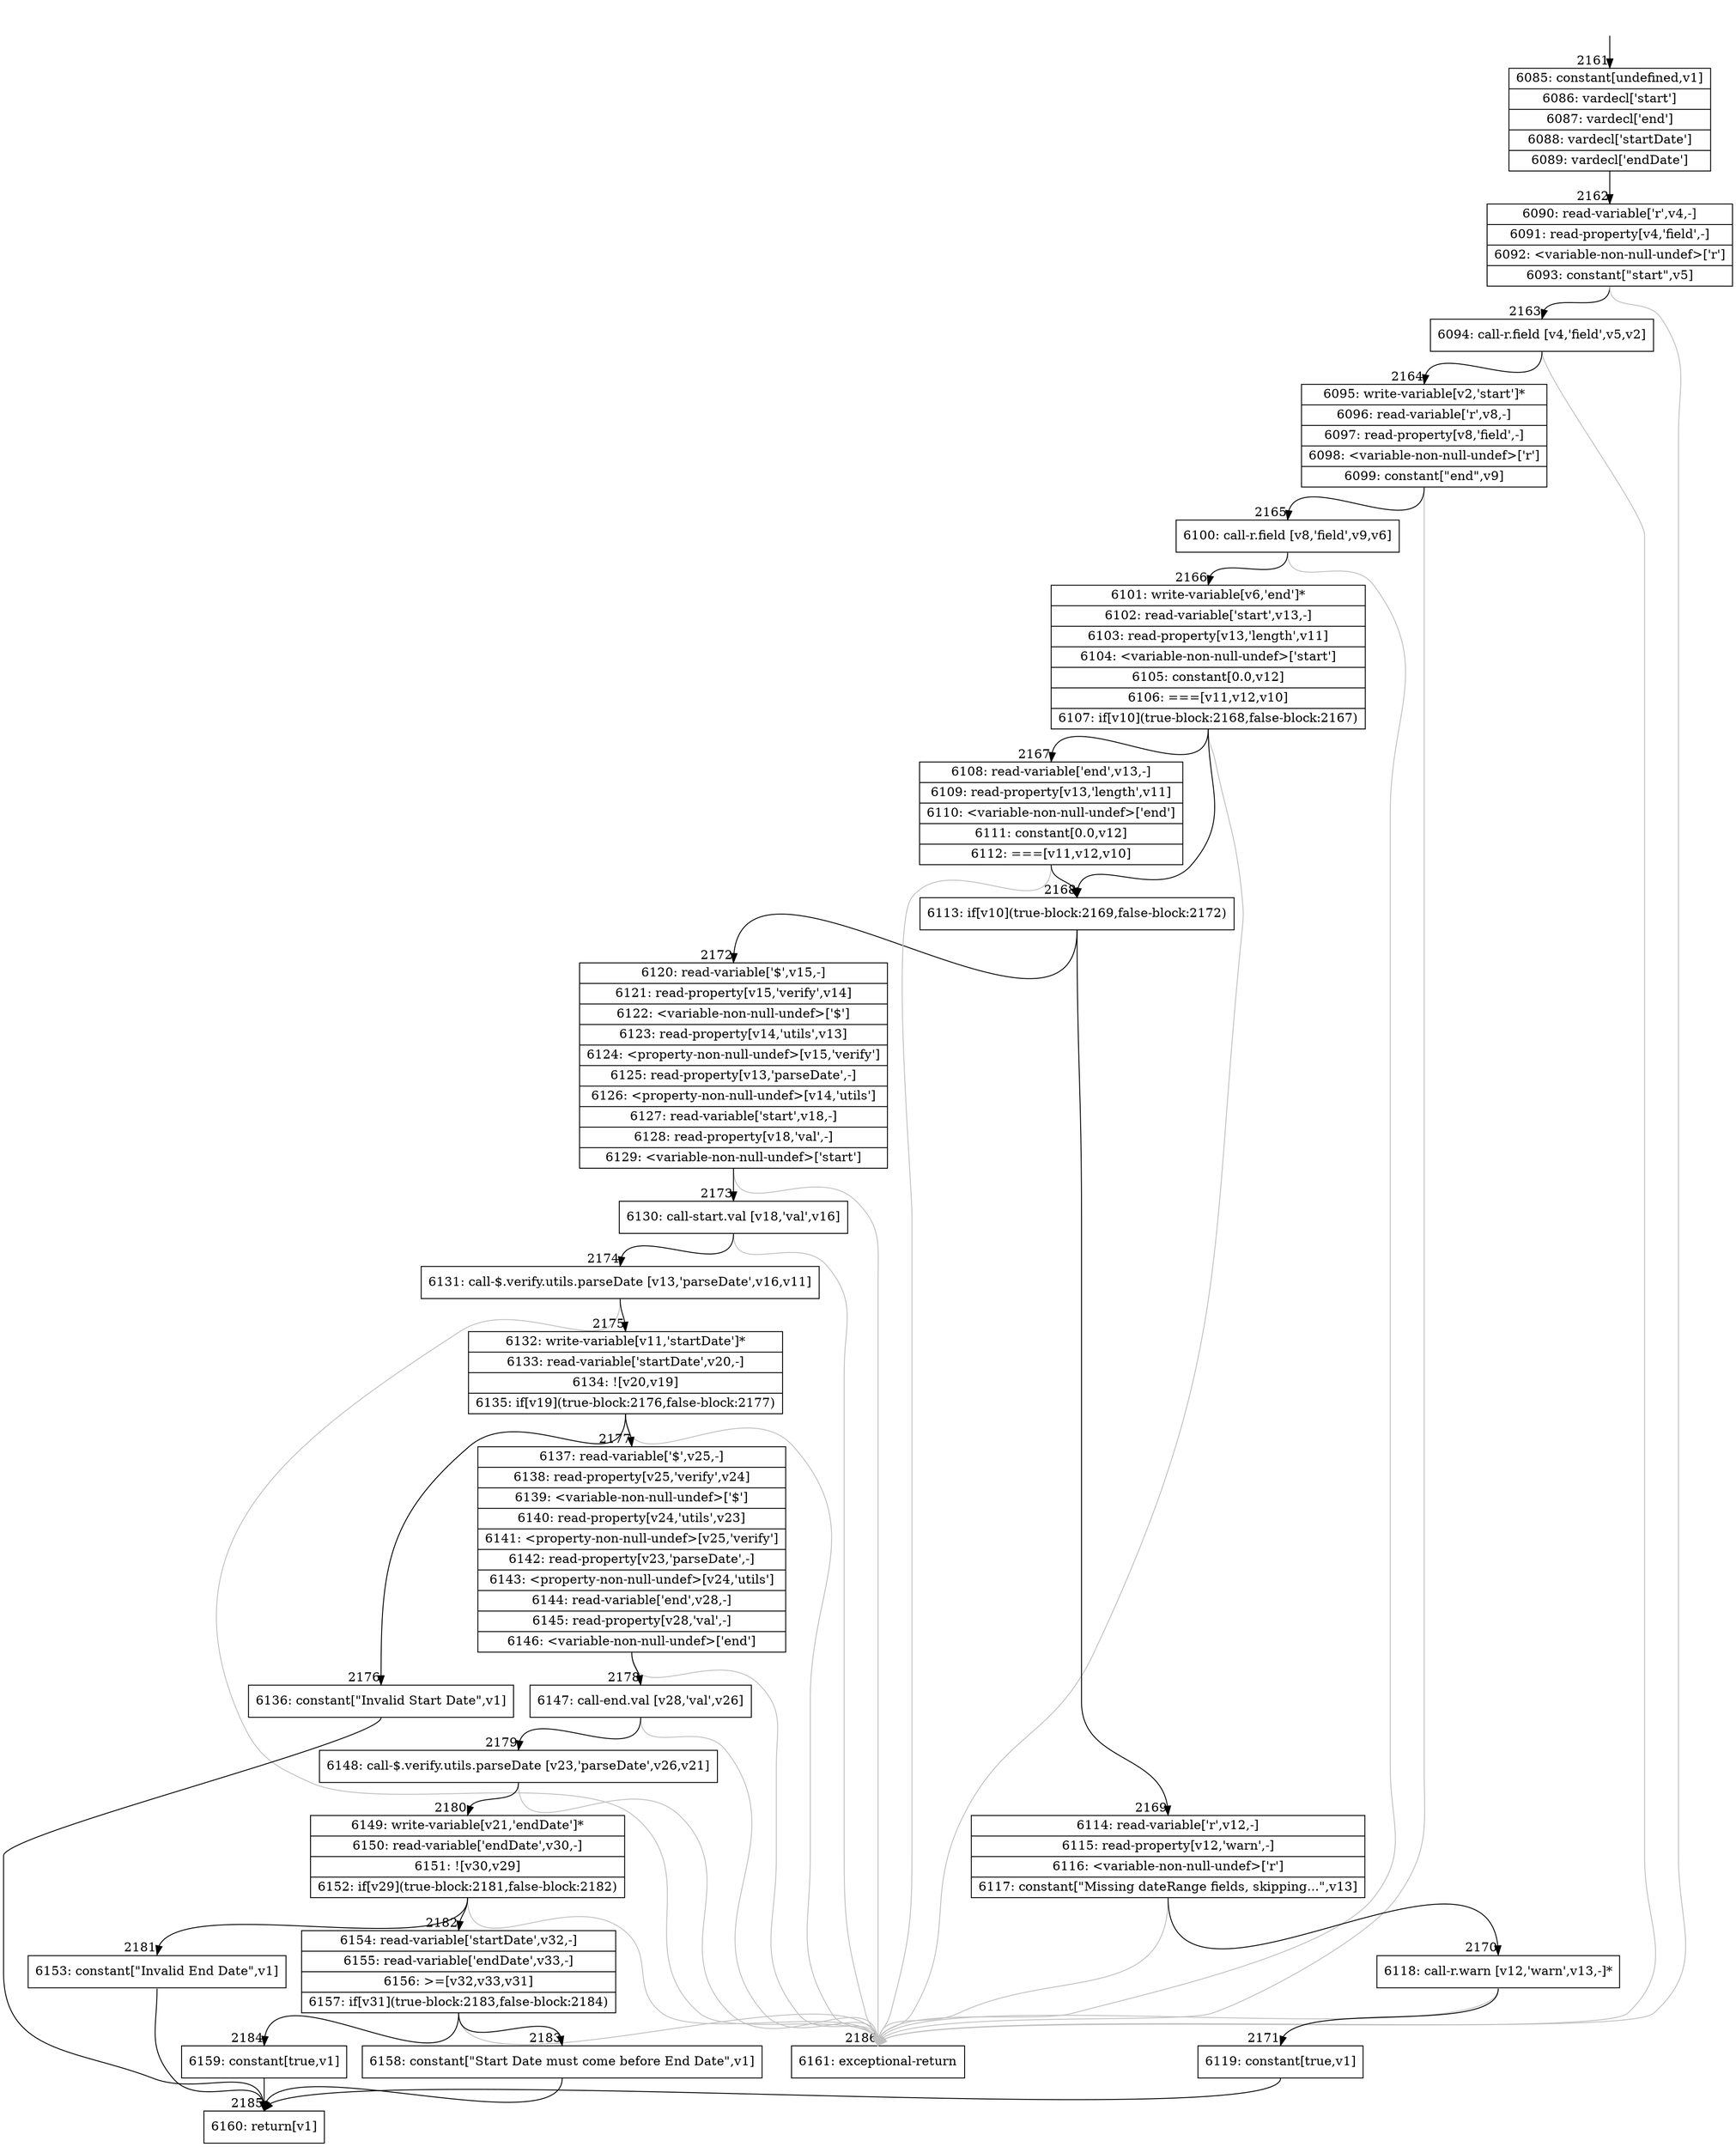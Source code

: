 digraph {
rankdir="TD"
BB_entry179[shape=none,label=""];
BB_entry179 -> BB2161 [tailport=s, headport=n, headlabel="    2161"]
BB2161 [shape=record label="{6085: constant[undefined,v1]|6086: vardecl['start']|6087: vardecl['end']|6088: vardecl['startDate']|6089: vardecl['endDate']}" ] 
BB2161 -> BB2162 [tailport=s, headport=n, headlabel="      2162"]
BB2162 [shape=record label="{6090: read-variable['r',v4,-]|6091: read-property[v4,'field',-]|6092: \<variable-non-null-undef\>['r']|6093: constant[\"start\",v5]}" ] 
BB2162 -> BB2163 [tailport=s, headport=n, headlabel="      2163"]
BB2162 -> BB2186 [tailport=s, headport=n, color=gray, headlabel="      2186"]
BB2163 [shape=record label="{6094: call-r.field [v4,'field',v5,v2]}" ] 
BB2163 -> BB2164 [tailport=s, headport=n, headlabel="      2164"]
BB2163 -> BB2186 [tailport=s, headport=n, color=gray]
BB2164 [shape=record label="{6095: write-variable[v2,'start']*|6096: read-variable['r',v8,-]|6097: read-property[v8,'field',-]|6098: \<variable-non-null-undef\>['r']|6099: constant[\"end\",v9]}" ] 
BB2164 -> BB2165 [tailport=s, headport=n, headlabel="      2165"]
BB2164 -> BB2186 [tailport=s, headport=n, color=gray]
BB2165 [shape=record label="{6100: call-r.field [v8,'field',v9,v6]}" ] 
BB2165 -> BB2166 [tailport=s, headport=n, headlabel="      2166"]
BB2165 -> BB2186 [tailport=s, headport=n, color=gray]
BB2166 [shape=record label="{6101: write-variable[v6,'end']*|6102: read-variable['start',v13,-]|6103: read-property[v13,'length',v11]|6104: \<variable-non-null-undef\>['start']|6105: constant[0.0,v12]|6106: ===[v11,v12,v10]|6107: if[v10](true-block:2168,false-block:2167)}" ] 
BB2166 -> BB2168 [tailport=s, headport=n, headlabel="      2168"]
BB2166 -> BB2167 [tailport=s, headport=n, headlabel="      2167"]
BB2166 -> BB2186 [tailport=s, headport=n, color=gray]
BB2167 [shape=record label="{6108: read-variable['end',v13,-]|6109: read-property[v13,'length',v11]|6110: \<variable-non-null-undef\>['end']|6111: constant[0.0,v12]|6112: ===[v11,v12,v10]}" ] 
BB2167 -> BB2168 [tailport=s, headport=n]
BB2167 -> BB2186 [tailport=s, headport=n, color=gray]
BB2168 [shape=record label="{6113: if[v10](true-block:2169,false-block:2172)}" ] 
BB2168 -> BB2169 [tailport=s, headport=n, headlabel="      2169"]
BB2168 -> BB2172 [tailport=s, headport=n, headlabel="      2172"]
BB2169 [shape=record label="{6114: read-variable['r',v12,-]|6115: read-property[v12,'warn',-]|6116: \<variable-non-null-undef\>['r']|6117: constant[\"Missing dateRange fields, skipping...\",v13]}" ] 
BB2169 -> BB2170 [tailport=s, headport=n, headlabel="      2170"]
BB2169 -> BB2186 [tailport=s, headport=n, color=gray]
BB2170 [shape=record label="{6118: call-r.warn [v12,'warn',v13,-]*}" ] 
BB2170 -> BB2171 [tailport=s, headport=n, headlabel="      2171"]
BB2170 -> BB2186 [tailport=s, headport=n, color=gray]
BB2171 [shape=record label="{6119: constant[true,v1]}" ] 
BB2171 -> BB2185 [tailport=s, headport=n, headlabel="      2185"]
BB2172 [shape=record label="{6120: read-variable['$',v15,-]|6121: read-property[v15,'verify',v14]|6122: \<variable-non-null-undef\>['$']|6123: read-property[v14,'utils',v13]|6124: \<property-non-null-undef\>[v15,'verify']|6125: read-property[v13,'parseDate',-]|6126: \<property-non-null-undef\>[v14,'utils']|6127: read-variable['start',v18,-]|6128: read-property[v18,'val',-]|6129: \<variable-non-null-undef\>['start']}" ] 
BB2172 -> BB2173 [tailport=s, headport=n, headlabel="      2173"]
BB2172 -> BB2186 [tailport=s, headport=n, color=gray]
BB2173 [shape=record label="{6130: call-start.val [v18,'val',v16]}" ] 
BB2173 -> BB2174 [tailport=s, headport=n, headlabel="      2174"]
BB2173 -> BB2186 [tailport=s, headport=n, color=gray]
BB2174 [shape=record label="{6131: call-$.verify.utils.parseDate [v13,'parseDate',v16,v11]}" ] 
BB2174 -> BB2175 [tailport=s, headport=n, headlabel="      2175"]
BB2174 -> BB2186 [tailport=s, headport=n, color=gray]
BB2175 [shape=record label="{6132: write-variable[v11,'startDate']*|6133: read-variable['startDate',v20,-]|6134: ![v20,v19]|6135: if[v19](true-block:2176,false-block:2177)}" ] 
BB2175 -> BB2176 [tailport=s, headport=n, headlabel="      2176"]
BB2175 -> BB2177 [tailport=s, headport=n, headlabel="      2177"]
BB2175 -> BB2186 [tailport=s, headport=n, color=gray]
BB2176 [shape=record label="{6136: constant[\"Invalid Start Date\",v1]}" ] 
BB2176 -> BB2185 [tailport=s, headport=n]
BB2177 [shape=record label="{6137: read-variable['$',v25,-]|6138: read-property[v25,'verify',v24]|6139: \<variable-non-null-undef\>['$']|6140: read-property[v24,'utils',v23]|6141: \<property-non-null-undef\>[v25,'verify']|6142: read-property[v23,'parseDate',-]|6143: \<property-non-null-undef\>[v24,'utils']|6144: read-variable['end',v28,-]|6145: read-property[v28,'val',-]|6146: \<variable-non-null-undef\>['end']}" ] 
BB2177 -> BB2178 [tailport=s, headport=n, headlabel="      2178"]
BB2177 -> BB2186 [tailport=s, headport=n, color=gray]
BB2178 [shape=record label="{6147: call-end.val [v28,'val',v26]}" ] 
BB2178 -> BB2179 [tailport=s, headport=n, headlabel="      2179"]
BB2178 -> BB2186 [tailport=s, headport=n, color=gray]
BB2179 [shape=record label="{6148: call-$.verify.utils.parseDate [v23,'parseDate',v26,v21]}" ] 
BB2179 -> BB2180 [tailport=s, headport=n, headlabel="      2180"]
BB2179 -> BB2186 [tailport=s, headport=n, color=gray]
BB2180 [shape=record label="{6149: write-variable[v21,'endDate']*|6150: read-variable['endDate',v30,-]|6151: ![v30,v29]|6152: if[v29](true-block:2181,false-block:2182)}" ] 
BB2180 -> BB2181 [tailport=s, headport=n, headlabel="      2181"]
BB2180 -> BB2182 [tailport=s, headport=n, headlabel="      2182"]
BB2180 -> BB2186 [tailport=s, headport=n, color=gray]
BB2181 [shape=record label="{6153: constant[\"Invalid End Date\",v1]}" ] 
BB2181 -> BB2185 [tailport=s, headport=n]
BB2182 [shape=record label="{6154: read-variable['startDate',v32,-]|6155: read-variable['endDate',v33,-]|6156: \>=[v32,v33,v31]|6157: if[v31](true-block:2183,false-block:2184)}" ] 
BB2182 -> BB2183 [tailport=s, headport=n, headlabel="      2183"]
BB2182 -> BB2184 [tailport=s, headport=n, headlabel="      2184"]
BB2182 -> BB2186 [tailport=s, headport=n, color=gray]
BB2183 [shape=record label="{6158: constant[\"Start Date must come before End Date\",v1]}" ] 
BB2183 -> BB2185 [tailport=s, headport=n]
BB2184 [shape=record label="{6159: constant[true,v1]}" ] 
BB2184 -> BB2185 [tailport=s, headport=n]
BB2185 [shape=record label="{6160: return[v1]}" ] 
BB2186 [shape=record label="{6161: exceptional-return}" ] 
//#$~ 1998
}
